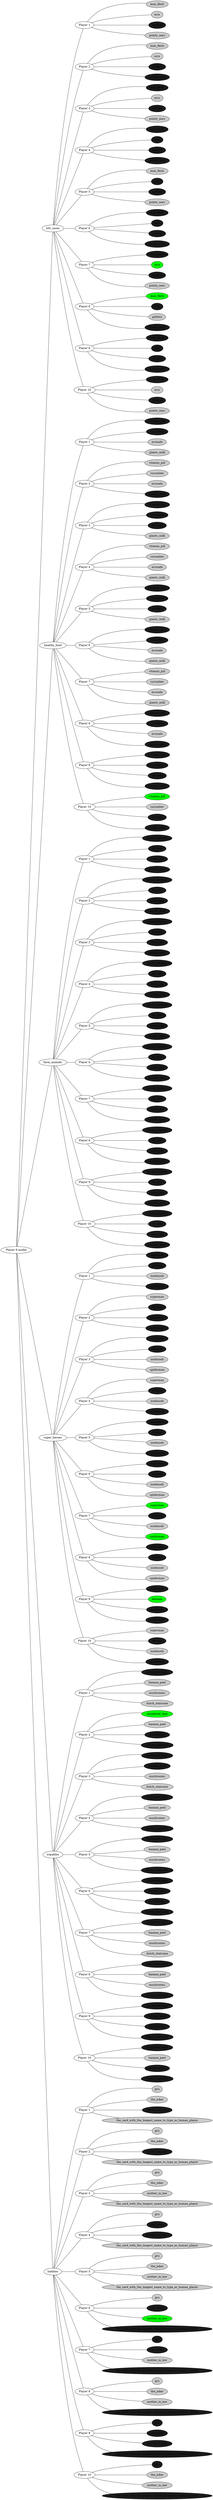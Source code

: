 graph "round-80" {
	rankdir=LR
	"Player 9 model" -- lotr_races
	"lotr_races-Player 1" [label="Player 1"]
	lotr_races -- "lotr_races-Player 1"
	"lotr_races-Player 2" [label="Player 2"]
	lotr_races -- "lotr_races-Player 2"
	"lotr_races-Player 3" [label="Player 3"]
	lotr_races -- "lotr_races-Player 3"
	"lotr_races-Player 4" [label="Player 4"]
	lotr_races -- "lotr_races-Player 4"
	"lotr_races-Player 5" [label="Player 5"]
	lotr_races -- "lotr_races-Player 5"
	"lotr_races-Player 6" [label="Player 6"]
	lotr_races -- "lotr_races-Player 6"
	"lotr_races-Player 7" [label="Player 7"]
	lotr_races -- "lotr_races-Player 7"
	"lotr_races-Player 8" [label="Player 8"]
	lotr_races -- "lotr_races-Player 8"
	"lotr_races-Player 9" [label="Player 9"]
	lotr_races -- "lotr_races-Player 9"
	"lotr_races-Player 10" [label="Player 10"]
	lotr_races -- "lotr_races-Player 10"
	"Player 9 model" -- healthy_food
	"healthy_food-Player 1" [label="Player 1"]
	healthy_food -- "healthy_food-Player 1"
	"healthy_food-Player 2" [label="Player 2"]
	healthy_food -- "healthy_food-Player 2"
	"healthy_food-Player 3" [label="Player 3"]
	healthy_food -- "healthy_food-Player 3"
	"healthy_food-Player 4" [label="Player 4"]
	healthy_food -- "healthy_food-Player 4"
	"healthy_food-Player 5" [label="Player 5"]
	healthy_food -- "healthy_food-Player 5"
	"healthy_food-Player 6" [label="Player 6"]
	healthy_food -- "healthy_food-Player 6"
	"healthy_food-Player 7" [label="Player 7"]
	healthy_food -- "healthy_food-Player 7"
	"healthy_food-Player 8" [label="Player 8"]
	healthy_food -- "healthy_food-Player 8"
	"healthy_food-Player 9" [label="Player 9"]
	healthy_food -- "healthy_food-Player 9"
	"healthy_food-Player 10" [label="Player 10"]
	healthy_food -- "healthy_food-Player 10"
	"Player 9 model" -- farm_animals
	"farm_animals-Player 1" [label="Player 1"]
	farm_animals -- "farm_animals-Player 1"
	"farm_animals-Player 2" [label="Player 2"]
	farm_animals -- "farm_animals-Player 2"
	"farm_animals-Player 3" [label="Player 3"]
	farm_animals -- "farm_animals-Player 3"
	"farm_animals-Player 4" [label="Player 4"]
	farm_animals -- "farm_animals-Player 4"
	"farm_animals-Player 5" [label="Player 5"]
	farm_animals -- "farm_animals-Player 5"
	"farm_animals-Player 6" [label="Player 6"]
	farm_animals -- "farm_animals-Player 6"
	"farm_animals-Player 7" [label="Player 7"]
	farm_animals -- "farm_animals-Player 7"
	"farm_animals-Player 8" [label="Player 8"]
	farm_animals -- "farm_animals-Player 8"
	"farm_animals-Player 9" [label="Player 9"]
	farm_animals -- "farm_animals-Player 9"
	"farm_animals-Player 10" [label="Player 10"]
	farm_animals -- "farm_animals-Player 10"
	"Player 9 model" -- super_heroes
	"super_heroes-Player 1" [label="Player 1"]
	super_heroes -- "super_heroes-Player 1"
	"super_heroes-Player 2" [label="Player 2"]
	super_heroes -- "super_heroes-Player 2"
	"super_heroes-Player 3" [label="Player 3"]
	super_heroes -- "super_heroes-Player 3"
	"super_heroes-Player 4" [label="Player 4"]
	super_heroes -- "super_heroes-Player 4"
	"super_heroes-Player 5" [label="Player 5"]
	super_heroes -- "super_heroes-Player 5"
	"super_heroes-Player 6" [label="Player 6"]
	super_heroes -- "super_heroes-Player 6"
	"super_heroes-Player 7" [label="Player 7"]
	super_heroes -- "super_heroes-Player 7"
	"super_heroes-Player 8" [label="Player 8"]
	super_heroes -- "super_heroes-Player 8"
	"super_heroes-Player 9" [label="Player 9"]
	super_heroes -- "super_heroes-Player 9"
	"super_heroes-Player 10" [label="Player 10"]
	super_heroes -- "super_heroes-Player 10"
	"Player 9 model" -- tripables
	"tripables-Player 1" [label="Player 1"]
	tripables -- "tripables-Player 1"
	"tripables-Player 2" [label="Player 2"]
	tripables -- "tripables-Player 2"
	"tripables-Player 3" [label="Player 3"]
	tripables -- "tripables-Player 3"
	"tripables-Player 4" [label="Player 4"]
	tripables -- "tripables-Player 4"
	"tripables-Player 5" [label="Player 5"]
	tripables -- "tripables-Player 5"
	"tripables-Player 6" [label="Player 6"]
	tripables -- "tripables-Player 6"
	"tripables-Player 7" [label="Player 7"]
	tripables -- "tripables-Player 7"
	"tripables-Player 8" [label="Player 8"]
	tripables -- "tripables-Player 8"
	"tripables-Player 9" [label="Player 9"]
	tripables -- "tripables-Player 9"
	"tripables-Player 10" [label="Player 10"]
	tripables -- "tripables-Player 10"
	"Player 9 model" -- baddies
	"baddies-Player 1" [label="Player 1"]
	baddies -- "baddies-Player 1"
	"baddies-Player 2" [label="Player 2"]
	baddies -- "baddies-Player 2"
	"baddies-Player 3" [label="Player 3"]
	baddies -- "baddies-Player 3"
	"baddies-Player 4" [label="Player 4"]
	baddies -- "baddies-Player 4"
	"baddies-Player 5" [label="Player 5"]
	baddies -- "baddies-Player 5"
	"baddies-Player 6" [label="Player 6"]
	baddies -- "baddies-Player 6"
	"baddies-Player 7" [label="Player 7"]
	baddies -- "baddies-Player 7"
	"baddies-Player 8" [label="Player 8"]
	baddies -- "baddies-Player 8"
	"baddies-Player 9" [label="Player 9"]
	baddies -- "baddies-Player 9"
	"baddies-Player 10" [label="Player 10"]
	baddies -- "baddies-Player 10"
	node [fillcolor=gray80 style=filled]
	"1-man_flesh" [label=man_flesh]
	"lotr_races-Player 1" -- "1-man_flesh"
	node [fillcolor=gray80 style=filled]
	"1-orcs" [label=orcs]
	"lotr_races-Player 1" -- "1-orcs"
	node [fillcolor=gray10 style=filled]
	"1-goblins" [label=goblins]
	"lotr_races-Player 1" -- "1-goblins"
	node [fillcolor=gray80 style=filled]
	"1-pointy_ears" [label=pointy_ears]
	"lotr_races-Player 1" -- "1-pointy_ears"
	node [fillcolor=gray80 style=filled]
	"2-man_flesh" [label=man_flesh]
	"lotr_races-Player 2" -- "2-man_flesh"
	node [fillcolor=gray80 style=filled]
	"2-orcs" [label=orcs]
	"lotr_races-Player 2" -- "2-orcs"
	node [fillcolor=gray10 style=filled]
	"2-goblins" [label=goblins]
	"lotr_races-Player 2" -- "2-goblins"
	node [fillcolor=gray10 style=filled]
	"2-pointy_ears" [label=pointy_ears]
	"lotr_races-Player 2" -- "2-pointy_ears"
	node [fillcolor=gray10 style=filled]
	"3-man_flesh" [label=man_flesh]
	"lotr_races-Player 3" -- "3-man_flesh"
	node [fillcolor=gray80 style=filled]
	"3-orcs" [label=orcs]
	"lotr_races-Player 3" -- "3-orcs"
	node [fillcolor=gray10 style=filled]
	"3-goblins" [label=goblins]
	"lotr_races-Player 3" -- "3-goblins"
	node [fillcolor=gray80 style=filled]
	"3-pointy_ears" [label=pointy_ears]
	"lotr_races-Player 3" -- "3-pointy_ears"
	node [fillcolor=gray10 style=filled]
	"4-man_flesh" [label=man_flesh]
	"lotr_races-Player 4" -- "4-man_flesh"
	node [fillcolor=gray10 style=filled]
	"4-orcs" [label=orcs]
	"lotr_races-Player 4" -- "4-orcs"
	node [fillcolor=gray10 style=filled]
	"4-goblins" [label=goblins]
	"lotr_races-Player 4" -- "4-goblins"
	node [fillcolor=gray10 style=filled]
	"4-pointy_ears" [label=pointy_ears]
	"lotr_races-Player 4" -- "4-pointy_ears"
	node [fillcolor=gray80 style=filled]
	"5-man_flesh" [label=man_flesh]
	"lotr_races-Player 5" -- "5-man_flesh"
	node [fillcolor=gray10 style=filled]
	"5-orcs" [label=orcs]
	"lotr_races-Player 5" -- "5-orcs"
	node [fillcolor=gray10 style=filled]
	"5-goblins" [label=goblins]
	"lotr_races-Player 5" -- "5-goblins"
	node [fillcolor=gray80 style=filled]
	"5-pointy_ears" [label=pointy_ears]
	"lotr_races-Player 5" -- "5-pointy_ears"
	node [fillcolor=gray10 style=filled]
	"6-man_flesh" [label=man_flesh]
	"lotr_races-Player 6" -- "6-man_flesh"
	node [fillcolor=gray10 style=filled]
	"6-orcs" [label=orcs]
	"lotr_races-Player 6" -- "6-orcs"
	node [fillcolor=gray10 style=filled]
	"6-goblins" [label=goblins]
	"lotr_races-Player 6" -- "6-goblins"
	node [fillcolor=gray10 style=filled]
	"6-pointy_ears" [label=pointy_ears]
	"lotr_races-Player 6" -- "6-pointy_ears"
	node [fillcolor=gray10 style=filled]
	"7-man_flesh" [label=man_flesh]
	"lotr_races-Player 7" -- "7-man_flesh"
	node [fillcolor=green style=filled]
	"7-orcs" [label=orcs]
	"lotr_races-Player 7" -- "7-orcs"
	node [fillcolor=gray10 style=filled]
	"7-goblins" [label=goblins]
	"lotr_races-Player 7" -- "7-goblins"
	node [fillcolor=gray80 style=filled]
	"7-pointy_ears" [label=pointy_ears]
	"lotr_races-Player 7" -- "7-pointy_ears"
	node [fillcolor=green style=filled]
	"8-man_flesh" [label=man_flesh]
	"lotr_races-Player 8" -- "8-man_flesh"
	node [fillcolor=gray10 style=filled]
	"8-orcs" [label=orcs]
	"lotr_races-Player 8" -- "8-orcs"
	node [fillcolor=gray80 style=filled]
	"8-goblins" [label=goblins]
	"lotr_races-Player 8" -- "8-goblins"
	node [fillcolor=gray10 style=filled]
	"8-pointy_ears" [label=pointy_ears]
	"lotr_races-Player 8" -- "8-pointy_ears"
	node [fillcolor=gray10 style=filled]
	"9-man_flesh" [label=man_flesh]
	"lotr_races-Player 9" -- "9-man_flesh"
	node [fillcolor=gray10 style=filled]
	"9-orcs" [label=orcs]
	"lotr_races-Player 9" -- "9-orcs"
	node [fillcolor=gray10 style=filled]
	"9-goblins" [label=goblins]
	"lotr_races-Player 9" -- "9-goblins"
	node [fillcolor=gray10 style=filled]
	"9-pointy_ears" [label=pointy_ears]
	"lotr_races-Player 9" -- "9-pointy_ears"
	node [fillcolor=gray10 style=filled]
	"10-man_flesh" [label=man_flesh]
	"lotr_races-Player 10" -- "10-man_flesh"
	node [fillcolor=gray80 style=filled]
	"10-orcs" [label=orcs]
	"lotr_races-Player 10" -- "10-orcs"
	node [fillcolor=gray10 style=filled]
	"10-goblins" [label=goblins]
	"lotr_races-Player 10" -- "10-goblins"
	node [fillcolor=gray80 style=filled]
	"10-pointy_ears" [label=pointy_ears]
	"lotr_races-Player 10" -- "10-pointy_ears"
	node [fillcolor=gray10 style=filled]
	"1-vitamin_pill" [label=vitamin_pill]
	"healthy_food-Player 1" -- "1-vitamin_pill"
	node [fillcolor=gray10 style=filled]
	"1-cucumber" [label=cucumber]
	"healthy_food-Player 1" -- "1-cucumber"
	node [fillcolor=gray80 style=filled]
	"1-avocado" [label=avocado]
	"healthy_food-Player 1" -- "1-avocado"
	node [fillcolor=gray80 style=filled]
	"1-giants_milk" [label=giants_milk]
	"healthy_food-Player 1" -- "1-giants_milk"
	node [fillcolor=gray80 style=filled]
	"2-vitamin_pill" [label=vitamin_pill]
	"healthy_food-Player 2" -- "2-vitamin_pill"
	node [fillcolor=gray80 style=filled]
	"2-cucumber" [label=cucumber]
	"healthy_food-Player 2" -- "2-cucumber"
	node [fillcolor=gray80 style=filled]
	"2-avocado" [label=avocado]
	"healthy_food-Player 2" -- "2-avocado"
	node [fillcolor=gray10 style=filled]
	"2-giants_milk" [label=giants_milk]
	"healthy_food-Player 2" -- "2-giants_milk"
	node [fillcolor=gray10 style=filled]
	"3-vitamin_pill" [label=vitamin_pill]
	"healthy_food-Player 3" -- "3-vitamin_pill"
	node [fillcolor=gray10 style=filled]
	"3-cucumber" [label=cucumber]
	"healthy_food-Player 3" -- "3-cucumber"
	node [fillcolor=gray10 style=filled]
	"3-avocado" [label=avocado]
	"healthy_food-Player 3" -- "3-avocado"
	node [fillcolor=gray80 style=filled]
	"3-giants_milk" [label=giants_milk]
	"healthy_food-Player 3" -- "3-giants_milk"
	node [fillcolor=gray80 style=filled]
	"4-vitamin_pill" [label=vitamin_pill]
	"healthy_food-Player 4" -- "4-vitamin_pill"
	node [fillcolor=gray80 style=filled]
	"4-cucumber" [label=cucumber]
	"healthy_food-Player 4" -- "4-cucumber"
	node [fillcolor=gray80 style=filled]
	"4-avocado" [label=avocado]
	"healthy_food-Player 4" -- "4-avocado"
	node [fillcolor=gray80 style=filled]
	"4-giants_milk" [label=giants_milk]
	"healthy_food-Player 4" -- "4-giants_milk"
	node [fillcolor=gray10 style=filled]
	"5-vitamin_pill" [label=vitamin_pill]
	"healthy_food-Player 5" -- "5-vitamin_pill"
	node [fillcolor=gray10 style=filled]
	"5-cucumber" [label=cucumber]
	"healthy_food-Player 5" -- "5-cucumber"
	node [fillcolor=gray10 style=filled]
	"5-avocado" [label=avocado]
	"healthy_food-Player 5" -- "5-avocado"
	node [fillcolor=gray80 style=filled]
	"5-giants_milk" [label=giants_milk]
	"healthy_food-Player 5" -- "5-giants_milk"
	node [fillcolor=gray10 style=filled]
	"6-vitamin_pill" [label=vitamin_pill]
	"healthy_food-Player 6" -- "6-vitamin_pill"
	node [fillcolor=gray10 style=filled]
	"6-cucumber" [label=cucumber]
	"healthy_food-Player 6" -- "6-cucumber"
	node [fillcolor=gray80 style=filled]
	"6-avocado" [label=avocado]
	"healthy_food-Player 6" -- "6-avocado"
	node [fillcolor=gray80 style=filled]
	"6-giants_milk" [label=giants_milk]
	"healthy_food-Player 6" -- "6-giants_milk"
	node [fillcolor=gray80 style=filled]
	"7-vitamin_pill" [label=vitamin_pill]
	"healthy_food-Player 7" -- "7-vitamin_pill"
	node [fillcolor=gray80 style=filled]
	"7-cucumber" [label=cucumber]
	"healthy_food-Player 7" -- "7-cucumber"
	node [fillcolor=gray80 style=filled]
	"7-avocado" [label=avocado]
	"healthy_food-Player 7" -- "7-avocado"
	node [fillcolor=gray80 style=filled]
	"7-giants_milk" [label=giants_milk]
	"healthy_food-Player 7" -- "7-giants_milk"
	node [fillcolor=gray10 style=filled]
	"8-vitamin_pill" [label=vitamin_pill]
	"healthy_food-Player 8" -- "8-vitamin_pill"
	node [fillcolor=gray10 style=filled]
	"8-cucumber" [label=cucumber]
	"healthy_food-Player 8" -- "8-cucumber"
	node [fillcolor=gray80 style=filled]
	"8-avocado" [label=avocado]
	"healthy_food-Player 8" -- "8-avocado"
	node [fillcolor=gray10 style=filled]
	"8-giants_milk" [label=giants_milk]
	"healthy_food-Player 8" -- "8-giants_milk"
	node [fillcolor=gray10 style=filled]
	"9-vitamin_pill" [label=vitamin_pill]
	"healthy_food-Player 9" -- "9-vitamin_pill"
	node [fillcolor=gray10 style=filled]
	"9-cucumber" [label=cucumber]
	"healthy_food-Player 9" -- "9-cucumber"
	node [fillcolor=gray10 style=filled]
	"9-avocado" [label=avocado]
	"healthy_food-Player 9" -- "9-avocado"
	node [fillcolor=gray10 style=filled]
	"9-giants_milk" [label=giants_milk]
	"healthy_food-Player 9" -- "9-giants_milk"
	node [fillcolor=green style=filled]
	"10-vitamin_pill" [label=vitamin_pill]
	"healthy_food-Player 10" -- "10-vitamin_pill"
	node [fillcolor=gray80 style=filled]
	"10-cucumber" [label=cucumber]
	"healthy_food-Player 10" -- "10-cucumber"
	node [fillcolor=gray10 style=filled]
	"10-avocado" [label=avocado]
	"healthy_food-Player 10" -- "10-avocado"
	node [fillcolor=gray10 style=filled]
	"10-giants_milk" [label=giants_milk]
	"healthy_food-Player 10" -- "10-giants_milk"
	node [fillcolor=gray10 style=filled]
	"1-proud_chicken" [label=proud_chicken]
	"farm_animals-Player 1" -- "1-proud_chicken"
	node [fillcolor=gray10 style=filled]
	"1-fat_cow" [label=fat_cow]
	"farm_animals-Player 1" -- "1-fat_cow"
	node [fillcolor=gray10 style=filled]
	"1-crazy_pig" [label=crazy_pig]
	"farm_animals-Player 1" -- "1-crazy_pig"
	node [fillcolor=gray10 style=filled]
	"1-smelly_goat" [label=smelly_goat]
	"farm_animals-Player 1" -- "1-smelly_goat"
	node [fillcolor=gray10 style=filled]
	"2-proud_chicken" [label=proud_chicken]
	"farm_animals-Player 2" -- "2-proud_chicken"
	node [fillcolor=gray10 style=filled]
	"2-fat_cow" [label=fat_cow]
	"farm_animals-Player 2" -- "2-fat_cow"
	node [fillcolor=gray10 style=filled]
	"2-crazy_pig" [label=crazy_pig]
	"farm_animals-Player 2" -- "2-crazy_pig"
	node [fillcolor=gray10 style=filled]
	"2-smelly_goat" [label=smelly_goat]
	"farm_animals-Player 2" -- "2-smelly_goat"
	node [fillcolor=gray10 style=filled]
	"3-proud_chicken" [label=proud_chicken]
	"farm_animals-Player 3" -- "3-proud_chicken"
	node [fillcolor=gray10 style=filled]
	"3-fat_cow" [label=fat_cow]
	"farm_animals-Player 3" -- "3-fat_cow"
	node [fillcolor=gray10 style=filled]
	"3-crazy_pig" [label=crazy_pig]
	"farm_animals-Player 3" -- "3-crazy_pig"
	node [fillcolor=gray10 style=filled]
	"3-smelly_goat" [label=smelly_goat]
	"farm_animals-Player 3" -- "3-smelly_goat"
	node [fillcolor=gray10 style=filled]
	"4-proud_chicken" [label=proud_chicken]
	"farm_animals-Player 4" -- "4-proud_chicken"
	node [fillcolor=gray10 style=filled]
	"4-fat_cow" [label=fat_cow]
	"farm_animals-Player 4" -- "4-fat_cow"
	node [fillcolor=gray10 style=filled]
	"4-crazy_pig" [label=crazy_pig]
	"farm_animals-Player 4" -- "4-crazy_pig"
	node [fillcolor=gray10 style=filled]
	"4-smelly_goat" [label=smelly_goat]
	"farm_animals-Player 4" -- "4-smelly_goat"
	node [fillcolor=gray10 style=filled]
	"5-proud_chicken" [label=proud_chicken]
	"farm_animals-Player 5" -- "5-proud_chicken"
	node [fillcolor=gray10 style=filled]
	"5-fat_cow" [label=fat_cow]
	"farm_animals-Player 5" -- "5-fat_cow"
	node [fillcolor=gray10 style=filled]
	"5-crazy_pig" [label=crazy_pig]
	"farm_animals-Player 5" -- "5-crazy_pig"
	node [fillcolor=gray10 style=filled]
	"5-smelly_goat" [label=smelly_goat]
	"farm_animals-Player 5" -- "5-smelly_goat"
	node [fillcolor=gray10 style=filled]
	"6-proud_chicken" [label=proud_chicken]
	"farm_animals-Player 6" -- "6-proud_chicken"
	node [fillcolor=gray10 style=filled]
	"6-fat_cow" [label=fat_cow]
	"farm_animals-Player 6" -- "6-fat_cow"
	node [fillcolor=gray10 style=filled]
	"6-crazy_pig" [label=crazy_pig]
	"farm_animals-Player 6" -- "6-crazy_pig"
	node [fillcolor=gray10 style=filled]
	"6-smelly_goat" [label=smelly_goat]
	"farm_animals-Player 6" -- "6-smelly_goat"
	node [fillcolor=gray10 style=filled]
	"7-proud_chicken" [label=proud_chicken]
	"farm_animals-Player 7" -- "7-proud_chicken"
	node [fillcolor=gray10 style=filled]
	"7-fat_cow" [label=fat_cow]
	"farm_animals-Player 7" -- "7-fat_cow"
	node [fillcolor=gray10 style=filled]
	"7-crazy_pig" [label=crazy_pig]
	"farm_animals-Player 7" -- "7-crazy_pig"
	node [fillcolor=gray10 style=filled]
	"7-smelly_goat" [label=smelly_goat]
	"farm_animals-Player 7" -- "7-smelly_goat"
	node [fillcolor=gray10 style=filled]
	"8-proud_chicken" [label=proud_chicken]
	"farm_animals-Player 8" -- "8-proud_chicken"
	node [fillcolor=gray10 style=filled]
	"8-fat_cow" [label=fat_cow]
	"farm_animals-Player 8" -- "8-fat_cow"
	node [fillcolor=gray10 style=filled]
	"8-crazy_pig" [label=crazy_pig]
	"farm_animals-Player 8" -- "8-crazy_pig"
	node [fillcolor=gray10 style=filled]
	"8-smelly_goat" [label=smelly_goat]
	"farm_animals-Player 8" -- "8-smelly_goat"
	node [fillcolor=gray10 style=filled]
	"9-proud_chicken" [label=proud_chicken]
	"farm_animals-Player 9" -- "9-proud_chicken"
	node [fillcolor=gray10 style=filled]
	"9-fat_cow" [label=fat_cow]
	"farm_animals-Player 9" -- "9-fat_cow"
	node [fillcolor=gray10 style=filled]
	"9-crazy_pig" [label=crazy_pig]
	"farm_animals-Player 9" -- "9-crazy_pig"
	node [fillcolor=gray10 style=filled]
	"9-smelly_goat" [label=smelly_goat]
	"farm_animals-Player 9" -- "9-smelly_goat"
	node [fillcolor=gray10 style=filled]
	"10-proud_chicken" [label=proud_chicken]
	"farm_animals-Player 10" -- "10-proud_chicken"
	node [fillcolor=gray10 style=filled]
	"10-fat_cow" [label=fat_cow]
	"farm_animals-Player 10" -- "10-fat_cow"
	node [fillcolor=gray10 style=filled]
	"10-crazy_pig" [label=crazy_pig]
	"farm_animals-Player 10" -- "10-crazy_pig"
	node [fillcolor=gray10 style=filled]
	"10-smelly_goat" [label=smelly_goat]
	"farm_animals-Player 10" -- "10-smelly_goat"
	node [fillcolor=gray10 style=filled]
	"1-superman" [label=superman]
	"super_heroes-Player 1" -- "1-superman"
	node [fillcolor=gray10 style=filled]
	"1-batman" [label=batman]
	"super_heroes-Player 1" -- "1-batman"
	node [fillcolor=gray80 style=filled]
	"1-noobnoob" [label=noobnoob]
	"super_heroes-Player 1" -- "1-noobnoob"
	node [fillcolor=gray10 style=filled]
	"1-spiderman" [label=spiderman]
	"super_heroes-Player 1" -- "1-spiderman"
	node [fillcolor=gray80 style=filled]
	"2-superman" [label=superman]
	"super_heroes-Player 2" -- "2-superman"
	node [fillcolor=gray10 style=filled]
	"2-batman" [label=batman]
	"super_heroes-Player 2" -- "2-batman"
	node [fillcolor=gray10 style=filled]
	"2-noobnoob" [label=noobnoob]
	"super_heroes-Player 2" -- "2-noobnoob"
	node [fillcolor=gray10 style=filled]
	"2-spiderman" [label=spiderman]
	"super_heroes-Player 2" -- "2-spiderman"
	node [fillcolor=gray10 style=filled]
	"3-superman" [label=superman]
	"super_heroes-Player 3" -- "3-superman"
	node [fillcolor=gray10 style=filled]
	"3-batman" [label=batman]
	"super_heroes-Player 3" -- "3-batman"
	node [fillcolor=gray80 style=filled]
	"3-noobnoob" [label=noobnoob]
	"super_heroes-Player 3" -- "3-noobnoob"
	node [fillcolor=gray80 style=filled]
	"3-spiderman" [label=spiderman]
	"super_heroes-Player 3" -- "3-spiderman"
	node [fillcolor=gray80 style=filled]
	"4-superman" [label=superman]
	"super_heroes-Player 4" -- "4-superman"
	node [fillcolor=gray10 style=filled]
	"4-batman" [label=batman]
	"super_heroes-Player 4" -- "4-batman"
	node [fillcolor=gray80 style=filled]
	"4-noobnoob" [label=noobnoob]
	"super_heroes-Player 4" -- "4-noobnoob"
	node [fillcolor=gray10 style=filled]
	"4-spiderman" [label=spiderman]
	"super_heroes-Player 4" -- "4-spiderman"
	node [fillcolor=gray10 style=filled]
	"5-superman" [label=superman]
	"super_heroes-Player 5" -- "5-superman"
	node [fillcolor=gray10 style=filled]
	"5-batman" [label=batman]
	"super_heroes-Player 5" -- "5-batman"
	node [fillcolor=gray80 style=filled]
	"5-noobnoob" [label=noobnoob]
	"super_heroes-Player 5" -- "5-noobnoob"
	node [fillcolor=gray10 style=filled]
	"5-spiderman" [label=spiderman]
	"super_heroes-Player 5" -- "5-spiderman"
	node [fillcolor=gray10 style=filled]
	"6-superman" [label=superman]
	"super_heroes-Player 6" -- "6-superman"
	node [fillcolor=gray10 style=filled]
	"6-batman" [label=batman]
	"super_heroes-Player 6" -- "6-batman"
	node [fillcolor=gray80 style=filled]
	"6-noobnoob" [label=noobnoob]
	"super_heroes-Player 6" -- "6-noobnoob"
	node [fillcolor=gray80 style=filled]
	"6-spiderman" [label=spiderman]
	"super_heroes-Player 6" -- "6-spiderman"
	node [fillcolor=green style=filled]
	"7-superman" [label=superman]
	"super_heroes-Player 7" -- "7-superman"
	node [fillcolor=gray10 style=filled]
	"7-batman" [label=batman]
	"super_heroes-Player 7" -- "7-batman"
	node [fillcolor=gray80 style=filled]
	"7-noobnoob" [label=noobnoob]
	"super_heroes-Player 7" -- "7-noobnoob"
	node [fillcolor=green style=filled]
	"7-spiderman" [label=spiderman]
	"super_heroes-Player 7" -- "7-spiderman"
	node [fillcolor=gray10 style=filled]
	"8-superman" [label=superman]
	"super_heroes-Player 8" -- "8-superman"
	node [fillcolor=gray10 style=filled]
	"8-batman" [label=batman]
	"super_heroes-Player 8" -- "8-batman"
	node [fillcolor=gray80 style=filled]
	"8-noobnoob" [label=noobnoob]
	"super_heroes-Player 8" -- "8-noobnoob"
	node [fillcolor=gray80 style=filled]
	"8-spiderman" [label=spiderman]
	"super_heroes-Player 8" -- "8-spiderman"
	node [fillcolor=gray10 style=filled]
	"9-superman" [label=superman]
	"super_heroes-Player 9" -- "9-superman"
	node [fillcolor=green style=filled]
	"9-batman" [label=batman]
	"super_heroes-Player 9" -- "9-batman"
	node [fillcolor=gray10 style=filled]
	"9-noobnoob" [label=noobnoob]
	"super_heroes-Player 9" -- "9-noobnoob"
	node [fillcolor=gray10 style=filled]
	"9-spiderman" [label=spiderman]
	"super_heroes-Player 9" -- "9-spiderman"
	node [fillcolor=gray80 style=filled]
	"10-superman" [label=superman]
	"super_heroes-Player 10" -- "10-superman"
	node [fillcolor=gray10 style=filled]
	"10-batman" [label=batman]
	"super_heroes-Player 10" -- "10-batman"
	node [fillcolor=gray80 style=filled]
	"10-noobnoob" [label=noobnoob]
	"super_heroes-Player 10" -- "10-noobnoob"
	node [fillcolor=gray10 style=filled]
	"10-spiderman" [label=spiderman]
	"super_heroes-Player 10" -- "10-spiderman"
	node [fillcolor=gray10 style=filled]
	"1-misplaced_lego" [label=misplaced_lego]
	"tripables-Player 1" -- "1-misplaced_lego"
	node [fillcolor=gray80 style=filled]
	"1-banana_peel" [label=banana_peel]
	"tripables-Player 1" -- "1-banana_peel"
	node [fillcolor=gray80 style=filled]
	"1-mushrooms" [label=mushrooms]
	"tripables-Player 1" -- "1-mushrooms"
	node [fillcolor=gray80 style=filled]
	"1-dutch_staircase" [label=dutch_staircase]
	"tripables-Player 1" -- "1-dutch_staircase"
	node [fillcolor=green style=filled]
	"2-misplaced_lego" [label=misplaced_lego]
	"tripables-Player 2" -- "2-misplaced_lego"
	node [fillcolor=gray80 style=filled]
	"2-banana_peel" [label=banana_peel]
	"tripables-Player 2" -- "2-banana_peel"
	node [fillcolor=gray10 style=filled]
	"2-mushrooms" [label=mushrooms]
	"tripables-Player 2" -- "2-mushrooms"
	node [fillcolor=gray10 style=filled]
	"2-dutch_staircase" [label=dutch_staircase]
	"tripables-Player 2" -- "2-dutch_staircase"
	node [fillcolor=gray10 style=filled]
	"3-misplaced_lego" [label=misplaced_lego]
	"tripables-Player 3" -- "3-misplaced_lego"
	node [fillcolor=gray10 style=filled]
	"3-banana_peel" [label=banana_peel]
	"tripables-Player 3" -- "3-banana_peel"
	node [fillcolor=gray80 style=filled]
	"3-mushrooms" [label=mushrooms]
	"tripables-Player 3" -- "3-mushrooms"
	node [fillcolor=gray80 style=filled]
	"3-dutch_staircase" [label=dutch_staircase]
	"tripables-Player 3" -- "3-dutch_staircase"
	node [fillcolor=gray10 style=filled]
	"4-misplaced_lego" [label=misplaced_lego]
	"tripables-Player 4" -- "4-misplaced_lego"
	node [fillcolor=gray80 style=filled]
	"4-banana_peel" [label=banana_peel]
	"tripables-Player 4" -- "4-banana_peel"
	node [fillcolor=gray80 style=filled]
	"4-mushrooms" [label=mushrooms]
	"tripables-Player 4" -- "4-mushrooms"
	node [fillcolor=gray10 style=filled]
	"4-dutch_staircase" [label=dutch_staircase]
	"tripables-Player 4" -- "4-dutch_staircase"
	node [fillcolor=gray10 style=filled]
	"5-misplaced_lego" [label=misplaced_lego]
	"tripables-Player 5" -- "5-misplaced_lego"
	node [fillcolor=gray80 style=filled]
	"5-banana_peel" [label=banana_peel]
	"tripables-Player 5" -- "5-banana_peel"
	node [fillcolor=gray80 style=filled]
	"5-mushrooms" [label=mushrooms]
	"tripables-Player 5" -- "5-mushrooms"
	node [fillcolor=gray10 style=filled]
	"5-dutch_staircase" [label=dutch_staircase]
	"tripables-Player 5" -- "5-dutch_staircase"
	node [fillcolor=gray10 style=filled]
	"6-misplaced_lego" [label=misplaced_lego]
	"tripables-Player 6" -- "6-misplaced_lego"
	node [fillcolor=gray10 style=filled]
	"6-banana_peel" [label=banana_peel]
	"tripables-Player 6" -- "6-banana_peel"
	node [fillcolor=gray10 style=filled]
	"6-mushrooms" [label=mushrooms]
	"tripables-Player 6" -- "6-mushrooms"
	node [fillcolor=gray10 style=filled]
	"6-dutch_staircase" [label=dutch_staircase]
	"tripables-Player 6" -- "6-dutch_staircase"
	node [fillcolor=gray10 style=filled]
	"7-misplaced_lego" [label=misplaced_lego]
	"tripables-Player 7" -- "7-misplaced_lego"
	node [fillcolor=gray80 style=filled]
	"7-banana_peel" [label=banana_peel]
	"tripables-Player 7" -- "7-banana_peel"
	node [fillcolor=gray80 style=filled]
	"7-mushrooms" [label=mushrooms]
	"tripables-Player 7" -- "7-mushrooms"
	node [fillcolor=gray80 style=filled]
	"7-dutch_staircase" [label=dutch_staircase]
	"tripables-Player 7" -- "7-dutch_staircase"
	node [fillcolor=gray10 style=filled]
	"8-misplaced_lego" [label=misplaced_lego]
	"tripables-Player 8" -- "8-misplaced_lego"
	node [fillcolor=gray80 style=filled]
	"8-banana_peel" [label=banana_peel]
	"tripables-Player 8" -- "8-banana_peel"
	node [fillcolor=gray80 style=filled]
	"8-mushrooms" [label=mushrooms]
	"tripables-Player 8" -- "8-mushrooms"
	node [fillcolor=gray10 style=filled]
	"8-dutch_staircase" [label=dutch_staircase]
	"tripables-Player 8" -- "8-dutch_staircase"
	node [fillcolor=gray10 style=filled]
	"9-misplaced_lego" [label=misplaced_lego]
	"tripables-Player 9" -- "9-misplaced_lego"
	node [fillcolor=gray10 style=filled]
	"9-banana_peel" [label=banana_peel]
	"tripables-Player 9" -- "9-banana_peel"
	node [fillcolor=gray10 style=filled]
	"9-mushrooms" [label=mushrooms]
	"tripables-Player 9" -- "9-mushrooms"
	node [fillcolor=gray10 style=filled]
	"9-dutch_staircase" [label=dutch_staircase]
	"tripables-Player 9" -- "9-dutch_staircase"
	node [fillcolor=gray10 style=filled]
	"10-misplaced_lego" [label=misplaced_lego]
	"tripables-Player 10" -- "10-misplaced_lego"
	node [fillcolor=gray80 style=filled]
	"10-banana_peel" [label=banana_peel]
	"tripables-Player 10" -- "10-banana_peel"
	node [fillcolor=gray10 style=filled]
	"10-mushrooms" [label=mushrooms]
	"tripables-Player 10" -- "10-mushrooms"
	node [fillcolor=gray10 style=filled]
	"10-dutch_staircase" [label=dutch_staircase]
	"tripables-Player 10" -- "10-dutch_staircase"
	node [fillcolor=gray80 style=filled]
	"1-gru" [label=gru]
	"baddies-Player 1" -- "1-gru"
	node [fillcolor=gray80 style=filled]
	"1-the_joker" [label=the_joker]
	"baddies-Player 1" -- "1-the_joker"
	node [fillcolor=gray10 style=filled]
	"1-mother_in_law" [label=mother_in_law]
	"baddies-Player 1" -- "1-mother_in_law"
	node [fillcolor=gray80 style=filled]
	"1-the_card_with_the_longest_name_to_type_as_human_player" [label=the_card_with_the_longest_name_to_type_as_human_player]
	"baddies-Player 1" -- "1-the_card_with_the_longest_name_to_type_as_human_player"
	node [fillcolor=gray80 style=filled]
	"2-gru" [label=gru]
	"baddies-Player 2" -- "2-gru"
	node [fillcolor=gray80 style=filled]
	"2-the_joker" [label=the_joker]
	"baddies-Player 2" -- "2-the_joker"
	node [fillcolor=gray10 style=filled]
	"2-mother_in_law" [label=mother_in_law]
	"baddies-Player 2" -- "2-mother_in_law"
	node [fillcolor=gray80 style=filled]
	"2-the_card_with_the_longest_name_to_type_as_human_player" [label=the_card_with_the_longest_name_to_type_as_human_player]
	"baddies-Player 2" -- "2-the_card_with_the_longest_name_to_type_as_human_player"
	node [fillcolor=gray80 style=filled]
	"3-gru" [label=gru]
	"baddies-Player 3" -- "3-gru"
	node [fillcolor=gray80 style=filled]
	"3-the_joker" [label=the_joker]
	"baddies-Player 3" -- "3-the_joker"
	node [fillcolor=gray80 style=filled]
	"3-mother_in_law" [label=mother_in_law]
	"baddies-Player 3" -- "3-mother_in_law"
	node [fillcolor=gray80 style=filled]
	"3-the_card_with_the_longest_name_to_type_as_human_player" [label=the_card_with_the_longest_name_to_type_as_human_player]
	"baddies-Player 3" -- "3-the_card_with_the_longest_name_to_type_as_human_player"
	node [fillcolor=gray80 style=filled]
	"4-gru" [label=gru]
	"baddies-Player 4" -- "4-gru"
	node [fillcolor=gray10 style=filled]
	"4-the_joker" [label=the_joker]
	"baddies-Player 4" -- "4-the_joker"
	node [fillcolor=gray10 style=filled]
	"4-mother_in_law" [label=mother_in_law]
	"baddies-Player 4" -- "4-mother_in_law"
	node [fillcolor=gray80 style=filled]
	"4-the_card_with_the_longest_name_to_type_as_human_player" [label=the_card_with_the_longest_name_to_type_as_human_player]
	"baddies-Player 4" -- "4-the_card_with_the_longest_name_to_type_as_human_player"
	node [fillcolor=gray80 style=filled]
	"5-gru" [label=gru]
	"baddies-Player 5" -- "5-gru"
	node [fillcolor=gray80 style=filled]
	"5-the_joker" [label=the_joker]
	"baddies-Player 5" -- "5-the_joker"
	node [fillcolor=gray80 style=filled]
	"5-mother_in_law" [label=mother_in_law]
	"baddies-Player 5" -- "5-mother_in_law"
	node [fillcolor=gray80 style=filled]
	"5-the_card_with_the_longest_name_to_type_as_human_player" [label=the_card_with_the_longest_name_to_type_as_human_player]
	"baddies-Player 5" -- "5-the_card_with_the_longest_name_to_type_as_human_player"
	node [fillcolor=gray80 style=filled]
	"6-gru" [label=gru]
	"baddies-Player 6" -- "6-gru"
	node [fillcolor=gray10 style=filled]
	"6-the_joker" [label=the_joker]
	"baddies-Player 6" -- "6-the_joker"
	node [fillcolor=green style=filled]
	"6-mother_in_law" [label=mother_in_law]
	"baddies-Player 6" -- "6-mother_in_law"
	node [fillcolor=gray10 style=filled]
	"6-the_card_with_the_longest_name_to_type_as_human_player" [label=the_card_with_the_longest_name_to_type_as_human_player]
	"baddies-Player 6" -- "6-the_card_with_the_longest_name_to_type_as_human_player"
	node [fillcolor=gray10 style=filled]
	"7-gru" [label=gru]
	"baddies-Player 7" -- "7-gru"
	node [fillcolor=gray10 style=filled]
	"7-the_joker" [label=the_joker]
	"baddies-Player 7" -- "7-the_joker"
	node [fillcolor=gray80 style=filled]
	"7-mother_in_law" [label=mother_in_law]
	"baddies-Player 7" -- "7-mother_in_law"
	node [fillcolor=gray10 style=filled]
	"7-the_card_with_the_longest_name_to_type_as_human_player" [label=the_card_with_the_longest_name_to_type_as_human_player]
	"baddies-Player 7" -- "7-the_card_with_the_longest_name_to_type_as_human_player"
	node [fillcolor=gray80 style=filled]
	"8-gru" [label=gru]
	"baddies-Player 8" -- "8-gru"
	node [fillcolor=gray80 style=filled]
	"8-the_joker" [label=the_joker]
	"baddies-Player 8" -- "8-the_joker"
	node [fillcolor=gray80 style=filled]
	"8-mother_in_law" [label=mother_in_law]
	"baddies-Player 8" -- "8-mother_in_law"
	node [fillcolor=gray10 style=filled]
	"8-the_card_with_the_longest_name_to_type_as_human_player" [label=the_card_with_the_longest_name_to_type_as_human_player]
	"baddies-Player 8" -- "8-the_card_with_the_longest_name_to_type_as_human_player"
	node [fillcolor=gray10 style=filled]
	"9-gru" [label=gru]
	"baddies-Player 9" -- "9-gru"
	node [fillcolor=gray10 style=filled]
	"9-the_joker" [label=the_joker]
	"baddies-Player 9" -- "9-the_joker"
	node [fillcolor=gray10 style=filled]
	"9-mother_in_law" [label=mother_in_law]
	"baddies-Player 9" -- "9-mother_in_law"
	node [fillcolor=gray10 style=filled]
	"9-the_card_with_the_longest_name_to_type_as_human_player" [label=the_card_with_the_longest_name_to_type_as_human_player]
	"baddies-Player 9" -- "9-the_card_with_the_longest_name_to_type_as_human_player"
	node [fillcolor=gray10 style=filled]
	"10-gru" [label=gru]
	"baddies-Player 10" -- "10-gru"
	node [fillcolor=gray80 style=filled]
	"10-the_joker" [label=the_joker]
	"baddies-Player 10" -- "10-the_joker"
	node [fillcolor=gray80 style=filled]
	"10-mother_in_law" [label=mother_in_law]
	"baddies-Player 10" -- "10-mother_in_law"
	node [fillcolor=gray10 style=filled]
	"10-the_card_with_the_longest_name_to_type_as_human_player" [label=the_card_with_the_longest_name_to_type_as_human_player]
	"baddies-Player 10" -- "10-the_card_with_the_longest_name_to_type_as_human_player"
}
